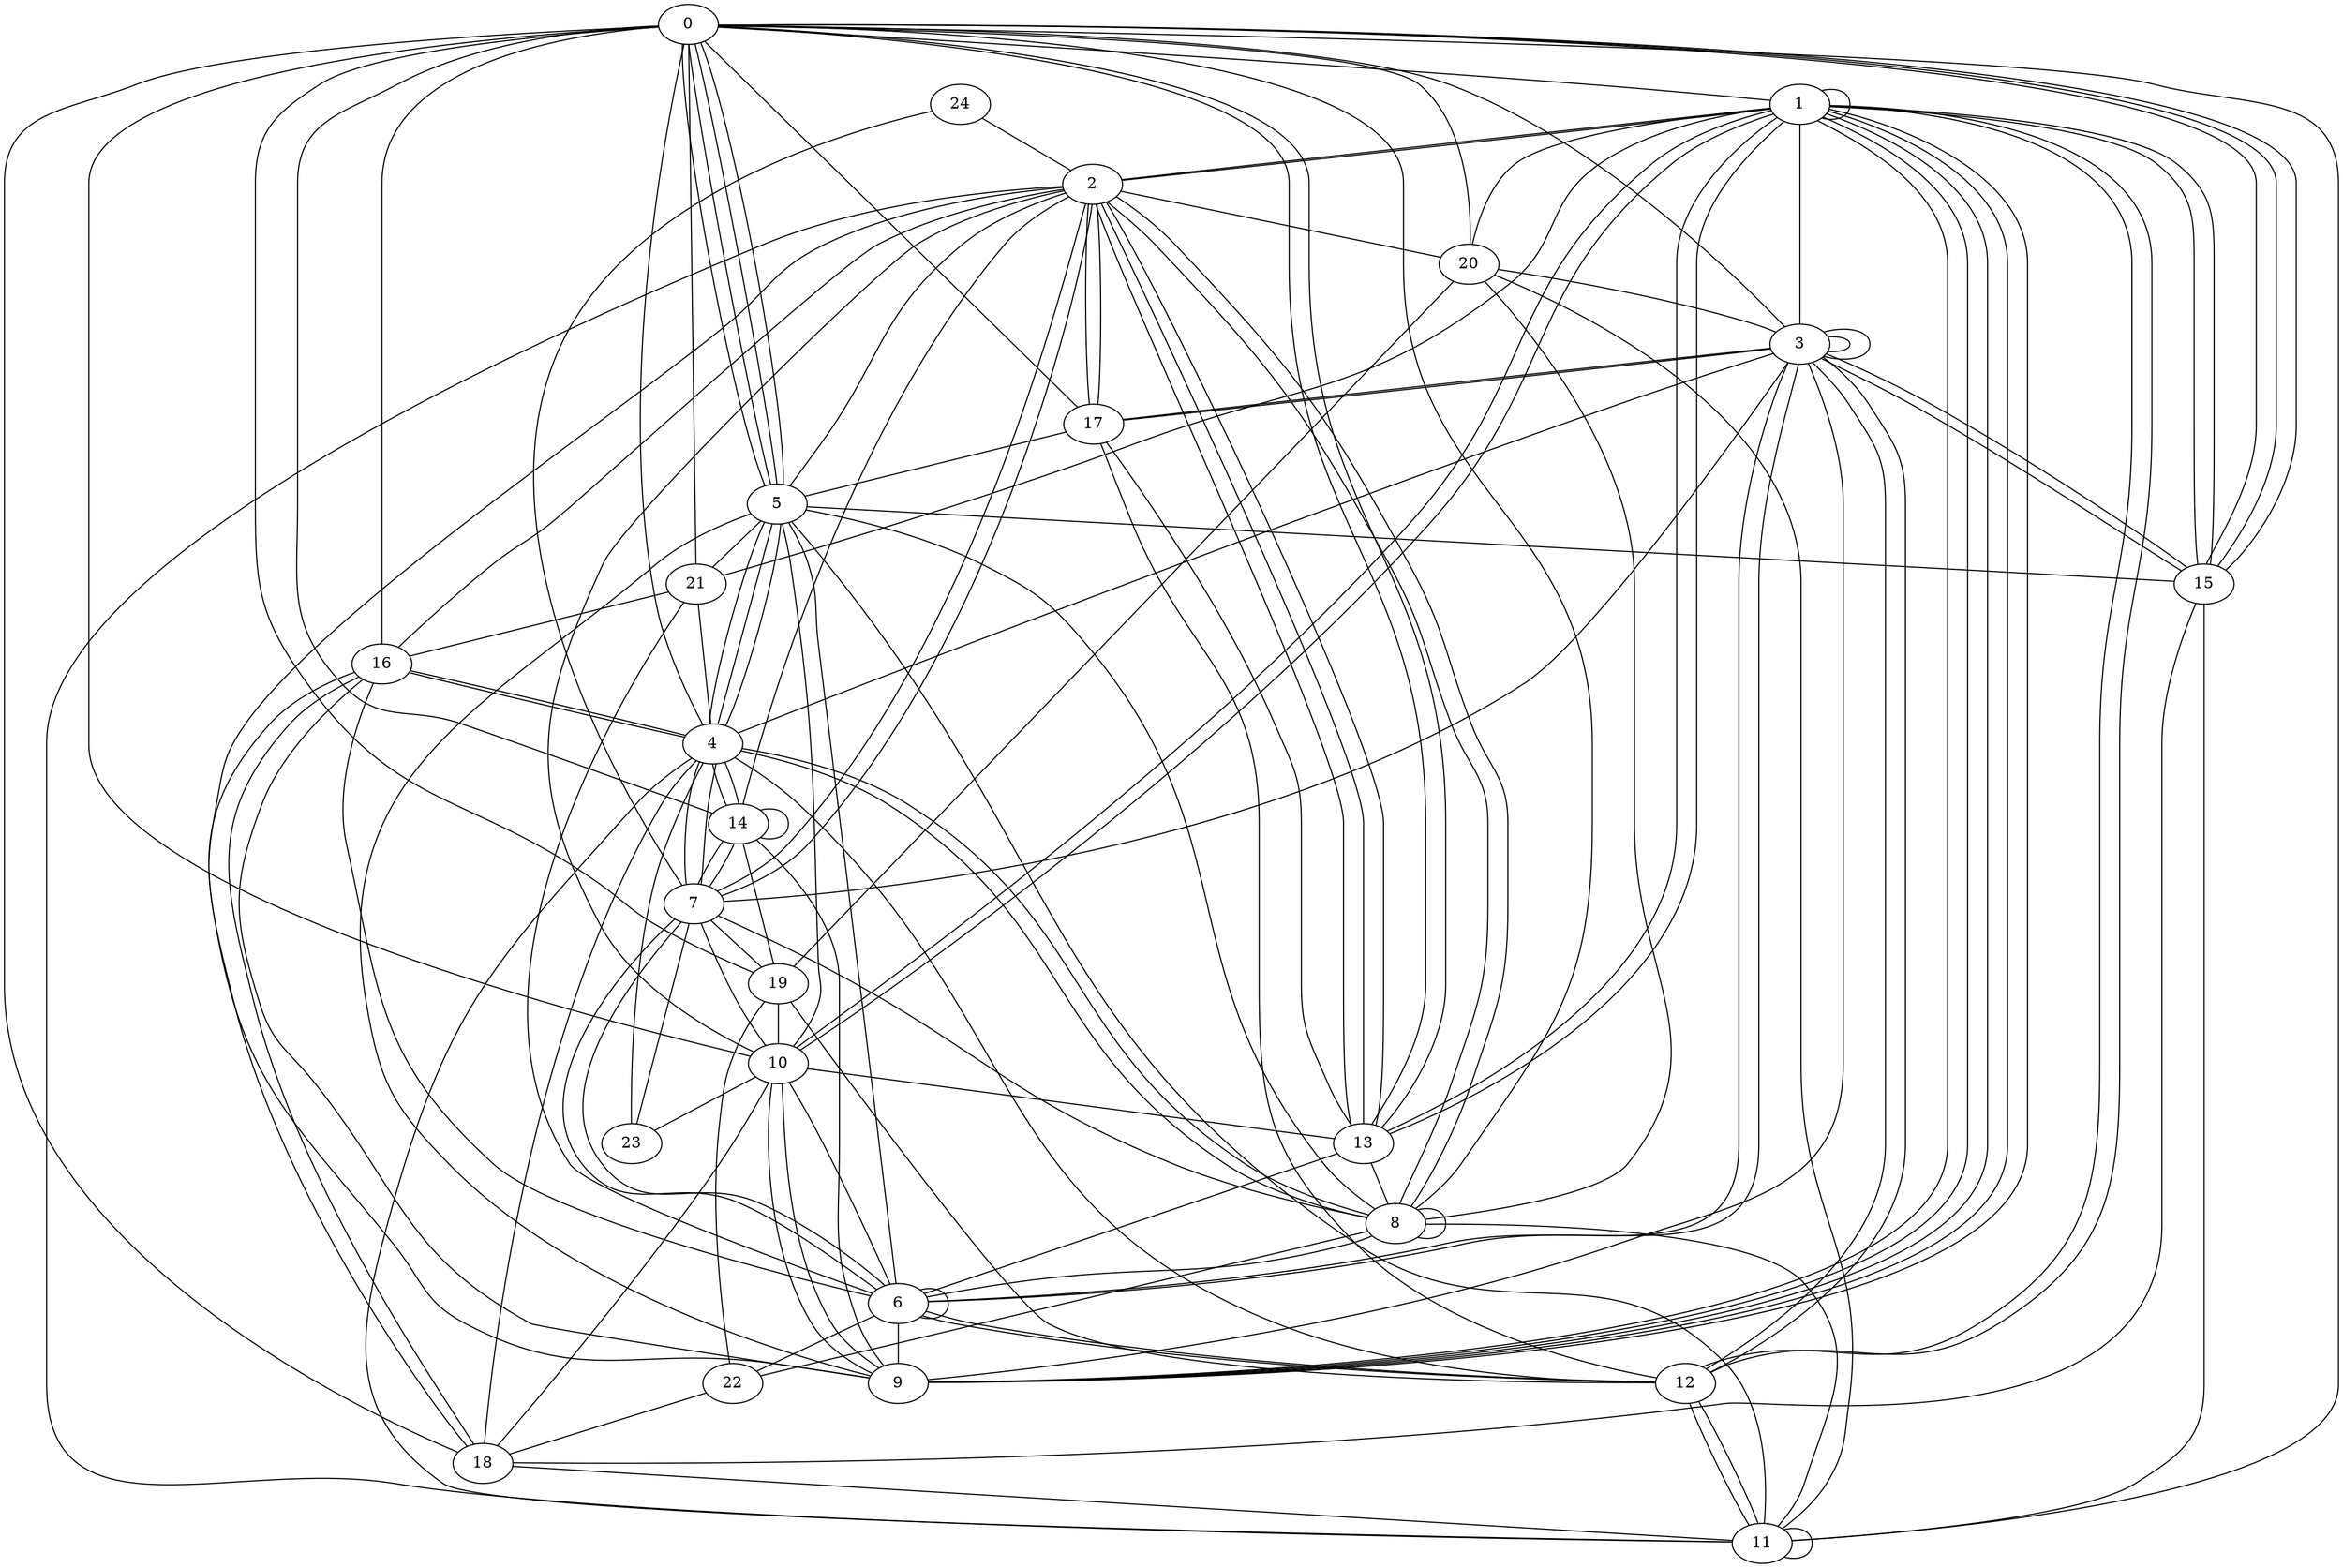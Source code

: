 graph G {
0;
1;
2;
3;
4;
5;
6;
7;
8;
9;
10;
11;
12;
13;
14;
15;
16;
17;
18;
19;
20;
21;
22;
23;
24;
3--17 ;
15--1 ;
4--5 ;
6--9 ;
19--14 ;
5--2 ;
4--12 ;
2--17 ;
4--14 ;
12--11 ;
1--1 ;
3--3 ;
3--6 ;
16--18 ;
5--0 ;
13--0 ;
1--20 ;
6--12 ;
2--9 ;
18--0 ;
0--5 ;
8--20 ;
12--11 ;
22--19 ;
21--0 ;
2--13 ;
9--16 ;
18--11 ;
12--19 ;
15--18 ;
5--0 ;
11--2 ;
4--5 ;
7--2 ;
2--17 ;
3--15 ;
2--1 ;
9--10 ;
3--0 ;
15--0 ;
1--12 ;
8--2 ;
6--22 ;
1--12 ;
11--20 ;
0--15 ;
17--13 ;
0--8 ;
3--4 ;
4--0 ;
19--20 ;
9--1 ;
10--1 ;
5--21 ;
0--17 ;
12--3 ;
16--0 ;
0--15 ;
6--5 ;
7--10 ;
7--14 ;
4--18 ;
1--3 ;
5--15 ;
16--4 ;
8--2 ;
22--18 ;
3--9 ;
10--18 ;
2--10 ;
6--10 ;
0--1 ;
1--9 ;
24--7 ;
6--13 ;
14--14 ;
2--13 ;
8--5 ;
6--7 ;
8--4 ;
13--0 ;
0--11 ;
14--7 ;
15--11 ;
7--6 ;
1--2 ;
21--16 ;
5--10 ;
8--8 ;
1--9 ;
2--13 ;
10--23 ;
9--14 ;
7--8 ;
12--17 ;
9--1 ;
6--6 ;
21--6 ;
4--7 ;
0--14 ;
21--4 ;
0--19 ;
14--2 ;
19--10 ;
13--1 ;
9--1 ;
15--1 ;
10--9 ;
8--11 ;
6--16 ;
20--3 ;
17--5 ;
18--16 ;
6--12 ;
8--4 ;
1--10 ;
4--14 ;
8--22 ;
1--13 ;
5--9 ;
16--4 ;
2--7 ;
10--13 ;
24--2 ;
3--3 ;
0--10 ;
3--12 ;
5--0 ;
3--17 ;
4--11 ;
3--7 ;
11--11 ;
2--20 ;
2--16 ;
1--21 ;
23--7 ;
23--4 ;
7--19 ;
11--5 ;
0--20 ;
4--5 ;
3--15 ;
13--8 ;
3--6 ;
4--7 ;
8--6 ;
}
